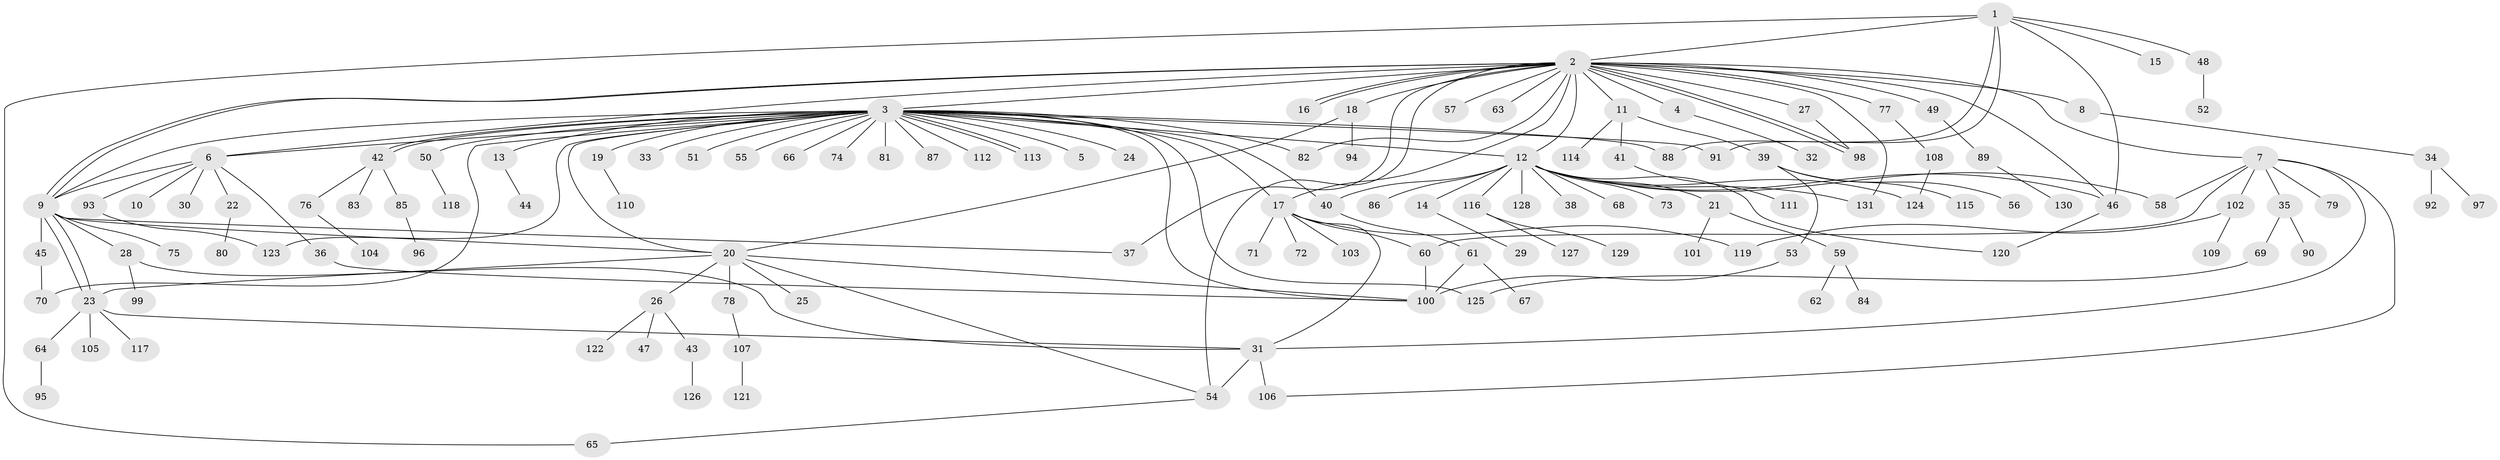 // Generated by graph-tools (version 1.1) at 2025/14/03/09/25 04:14:23]
// undirected, 131 vertices, 173 edges
graph export_dot {
graph [start="1"]
  node [color=gray90,style=filled];
  1;
  2;
  3;
  4;
  5;
  6;
  7;
  8;
  9;
  10;
  11;
  12;
  13;
  14;
  15;
  16;
  17;
  18;
  19;
  20;
  21;
  22;
  23;
  24;
  25;
  26;
  27;
  28;
  29;
  30;
  31;
  32;
  33;
  34;
  35;
  36;
  37;
  38;
  39;
  40;
  41;
  42;
  43;
  44;
  45;
  46;
  47;
  48;
  49;
  50;
  51;
  52;
  53;
  54;
  55;
  56;
  57;
  58;
  59;
  60;
  61;
  62;
  63;
  64;
  65;
  66;
  67;
  68;
  69;
  70;
  71;
  72;
  73;
  74;
  75;
  76;
  77;
  78;
  79;
  80;
  81;
  82;
  83;
  84;
  85;
  86;
  87;
  88;
  89;
  90;
  91;
  92;
  93;
  94;
  95;
  96;
  97;
  98;
  99;
  100;
  101;
  102;
  103;
  104;
  105;
  106;
  107;
  108;
  109;
  110;
  111;
  112;
  113;
  114;
  115;
  116;
  117;
  118;
  119;
  120;
  121;
  122;
  123;
  124;
  125;
  126;
  127;
  128;
  129;
  130;
  131;
  1 -- 2;
  1 -- 15;
  1 -- 46;
  1 -- 48;
  1 -- 65;
  1 -- 88;
  1 -- 91;
  2 -- 3;
  2 -- 4;
  2 -- 6;
  2 -- 7;
  2 -- 8;
  2 -- 9;
  2 -- 9;
  2 -- 11;
  2 -- 12;
  2 -- 16;
  2 -- 16;
  2 -- 17;
  2 -- 18;
  2 -- 27;
  2 -- 37;
  2 -- 46;
  2 -- 49;
  2 -- 54;
  2 -- 57;
  2 -- 63;
  2 -- 77;
  2 -- 82;
  2 -- 98;
  2 -- 98;
  2 -- 131;
  3 -- 5;
  3 -- 6;
  3 -- 9;
  3 -- 12;
  3 -- 13;
  3 -- 17;
  3 -- 19;
  3 -- 20;
  3 -- 24;
  3 -- 33;
  3 -- 40;
  3 -- 42;
  3 -- 42;
  3 -- 50;
  3 -- 51;
  3 -- 55;
  3 -- 66;
  3 -- 70;
  3 -- 74;
  3 -- 81;
  3 -- 82;
  3 -- 87;
  3 -- 88;
  3 -- 91;
  3 -- 100;
  3 -- 112;
  3 -- 113;
  3 -- 113;
  3 -- 123;
  3 -- 125;
  4 -- 32;
  6 -- 9;
  6 -- 10;
  6 -- 22;
  6 -- 30;
  6 -- 36;
  6 -- 93;
  7 -- 31;
  7 -- 35;
  7 -- 58;
  7 -- 60;
  7 -- 79;
  7 -- 102;
  7 -- 106;
  8 -- 34;
  9 -- 20;
  9 -- 23;
  9 -- 23;
  9 -- 28;
  9 -- 37;
  9 -- 45;
  9 -- 75;
  11 -- 39;
  11 -- 41;
  11 -- 114;
  12 -- 14;
  12 -- 21;
  12 -- 38;
  12 -- 40;
  12 -- 46;
  12 -- 58;
  12 -- 68;
  12 -- 73;
  12 -- 86;
  12 -- 116;
  12 -- 120;
  12 -- 124;
  12 -- 128;
  12 -- 131;
  13 -- 44;
  14 -- 29;
  17 -- 31;
  17 -- 60;
  17 -- 71;
  17 -- 72;
  17 -- 103;
  17 -- 119;
  18 -- 20;
  18 -- 94;
  19 -- 110;
  20 -- 23;
  20 -- 25;
  20 -- 26;
  20 -- 54;
  20 -- 78;
  20 -- 100;
  21 -- 59;
  21 -- 101;
  22 -- 80;
  23 -- 31;
  23 -- 64;
  23 -- 105;
  23 -- 117;
  26 -- 43;
  26 -- 47;
  26 -- 122;
  27 -- 98;
  28 -- 31;
  28 -- 99;
  31 -- 54;
  31 -- 106;
  34 -- 92;
  34 -- 97;
  35 -- 69;
  35 -- 90;
  36 -- 100;
  39 -- 53;
  39 -- 56;
  39 -- 115;
  40 -- 61;
  41 -- 111;
  42 -- 76;
  42 -- 83;
  42 -- 85;
  43 -- 126;
  45 -- 70;
  46 -- 120;
  48 -- 52;
  49 -- 89;
  50 -- 118;
  53 -- 100;
  54 -- 65;
  59 -- 62;
  59 -- 84;
  60 -- 100;
  61 -- 67;
  61 -- 100;
  64 -- 95;
  69 -- 125;
  76 -- 104;
  77 -- 108;
  78 -- 107;
  85 -- 96;
  89 -- 130;
  93 -- 123;
  102 -- 109;
  102 -- 119;
  107 -- 121;
  108 -- 124;
  116 -- 127;
  116 -- 129;
}
